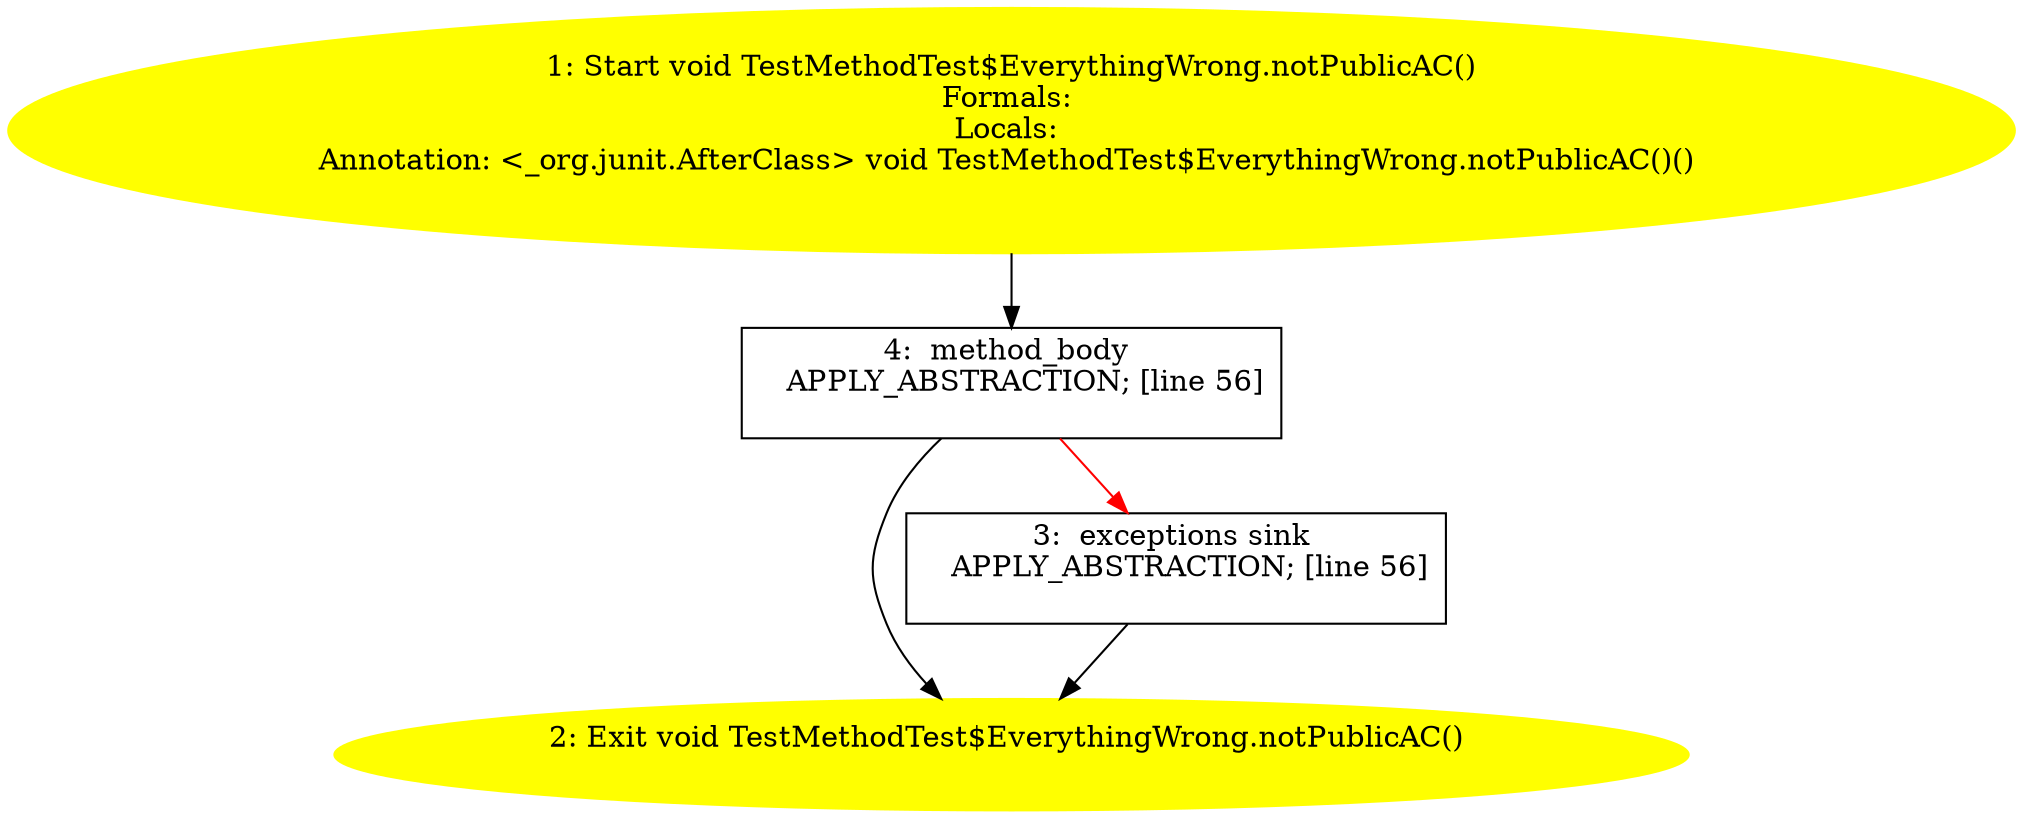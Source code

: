 /* @generated */
digraph cfg {
"org.junit.tests.running.methods.TestMethodTest$EverythingWrong.notPublicAC():void.5191a7d89d12ba604141116ffdd3f3cc_1" [label="1: Start void TestMethodTest$EverythingWrong.notPublicAC()\nFormals: \nLocals: \nAnnotation: <_org.junit.AfterClass> void TestMethodTest$EverythingWrong.notPublicAC()() \n  " color=yellow style=filled]
	

	 "org.junit.tests.running.methods.TestMethodTest$EverythingWrong.notPublicAC():void.5191a7d89d12ba604141116ffdd3f3cc_1" -> "org.junit.tests.running.methods.TestMethodTest$EverythingWrong.notPublicAC():void.5191a7d89d12ba604141116ffdd3f3cc_4" ;
"org.junit.tests.running.methods.TestMethodTest$EverythingWrong.notPublicAC():void.5191a7d89d12ba604141116ffdd3f3cc_2" [label="2: Exit void TestMethodTest$EverythingWrong.notPublicAC() \n  " color=yellow style=filled]
	

"org.junit.tests.running.methods.TestMethodTest$EverythingWrong.notPublicAC():void.5191a7d89d12ba604141116ffdd3f3cc_3" [label="3:  exceptions sink \n   APPLY_ABSTRACTION; [line 56]\n " shape="box"]
	

	 "org.junit.tests.running.methods.TestMethodTest$EverythingWrong.notPublicAC():void.5191a7d89d12ba604141116ffdd3f3cc_3" -> "org.junit.tests.running.methods.TestMethodTest$EverythingWrong.notPublicAC():void.5191a7d89d12ba604141116ffdd3f3cc_2" ;
"org.junit.tests.running.methods.TestMethodTest$EverythingWrong.notPublicAC():void.5191a7d89d12ba604141116ffdd3f3cc_4" [label="4:  method_body \n   APPLY_ABSTRACTION; [line 56]\n " shape="box"]
	

	 "org.junit.tests.running.methods.TestMethodTest$EverythingWrong.notPublicAC():void.5191a7d89d12ba604141116ffdd3f3cc_4" -> "org.junit.tests.running.methods.TestMethodTest$EverythingWrong.notPublicAC():void.5191a7d89d12ba604141116ffdd3f3cc_2" ;
	 "org.junit.tests.running.methods.TestMethodTest$EverythingWrong.notPublicAC():void.5191a7d89d12ba604141116ffdd3f3cc_4" -> "org.junit.tests.running.methods.TestMethodTest$EverythingWrong.notPublicAC():void.5191a7d89d12ba604141116ffdd3f3cc_3" [color="red" ];
}
